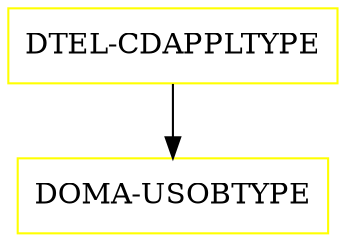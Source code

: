 digraph G {
  "DTEL-CDAPPLTYPE" [shape=box,color=yellow];
  "DOMA-USOBTYPE" [shape=box,color=yellow,URL="./DOMA_USOBTYPE.html"];
  "DTEL-CDAPPLTYPE" -> "DOMA-USOBTYPE";
}
